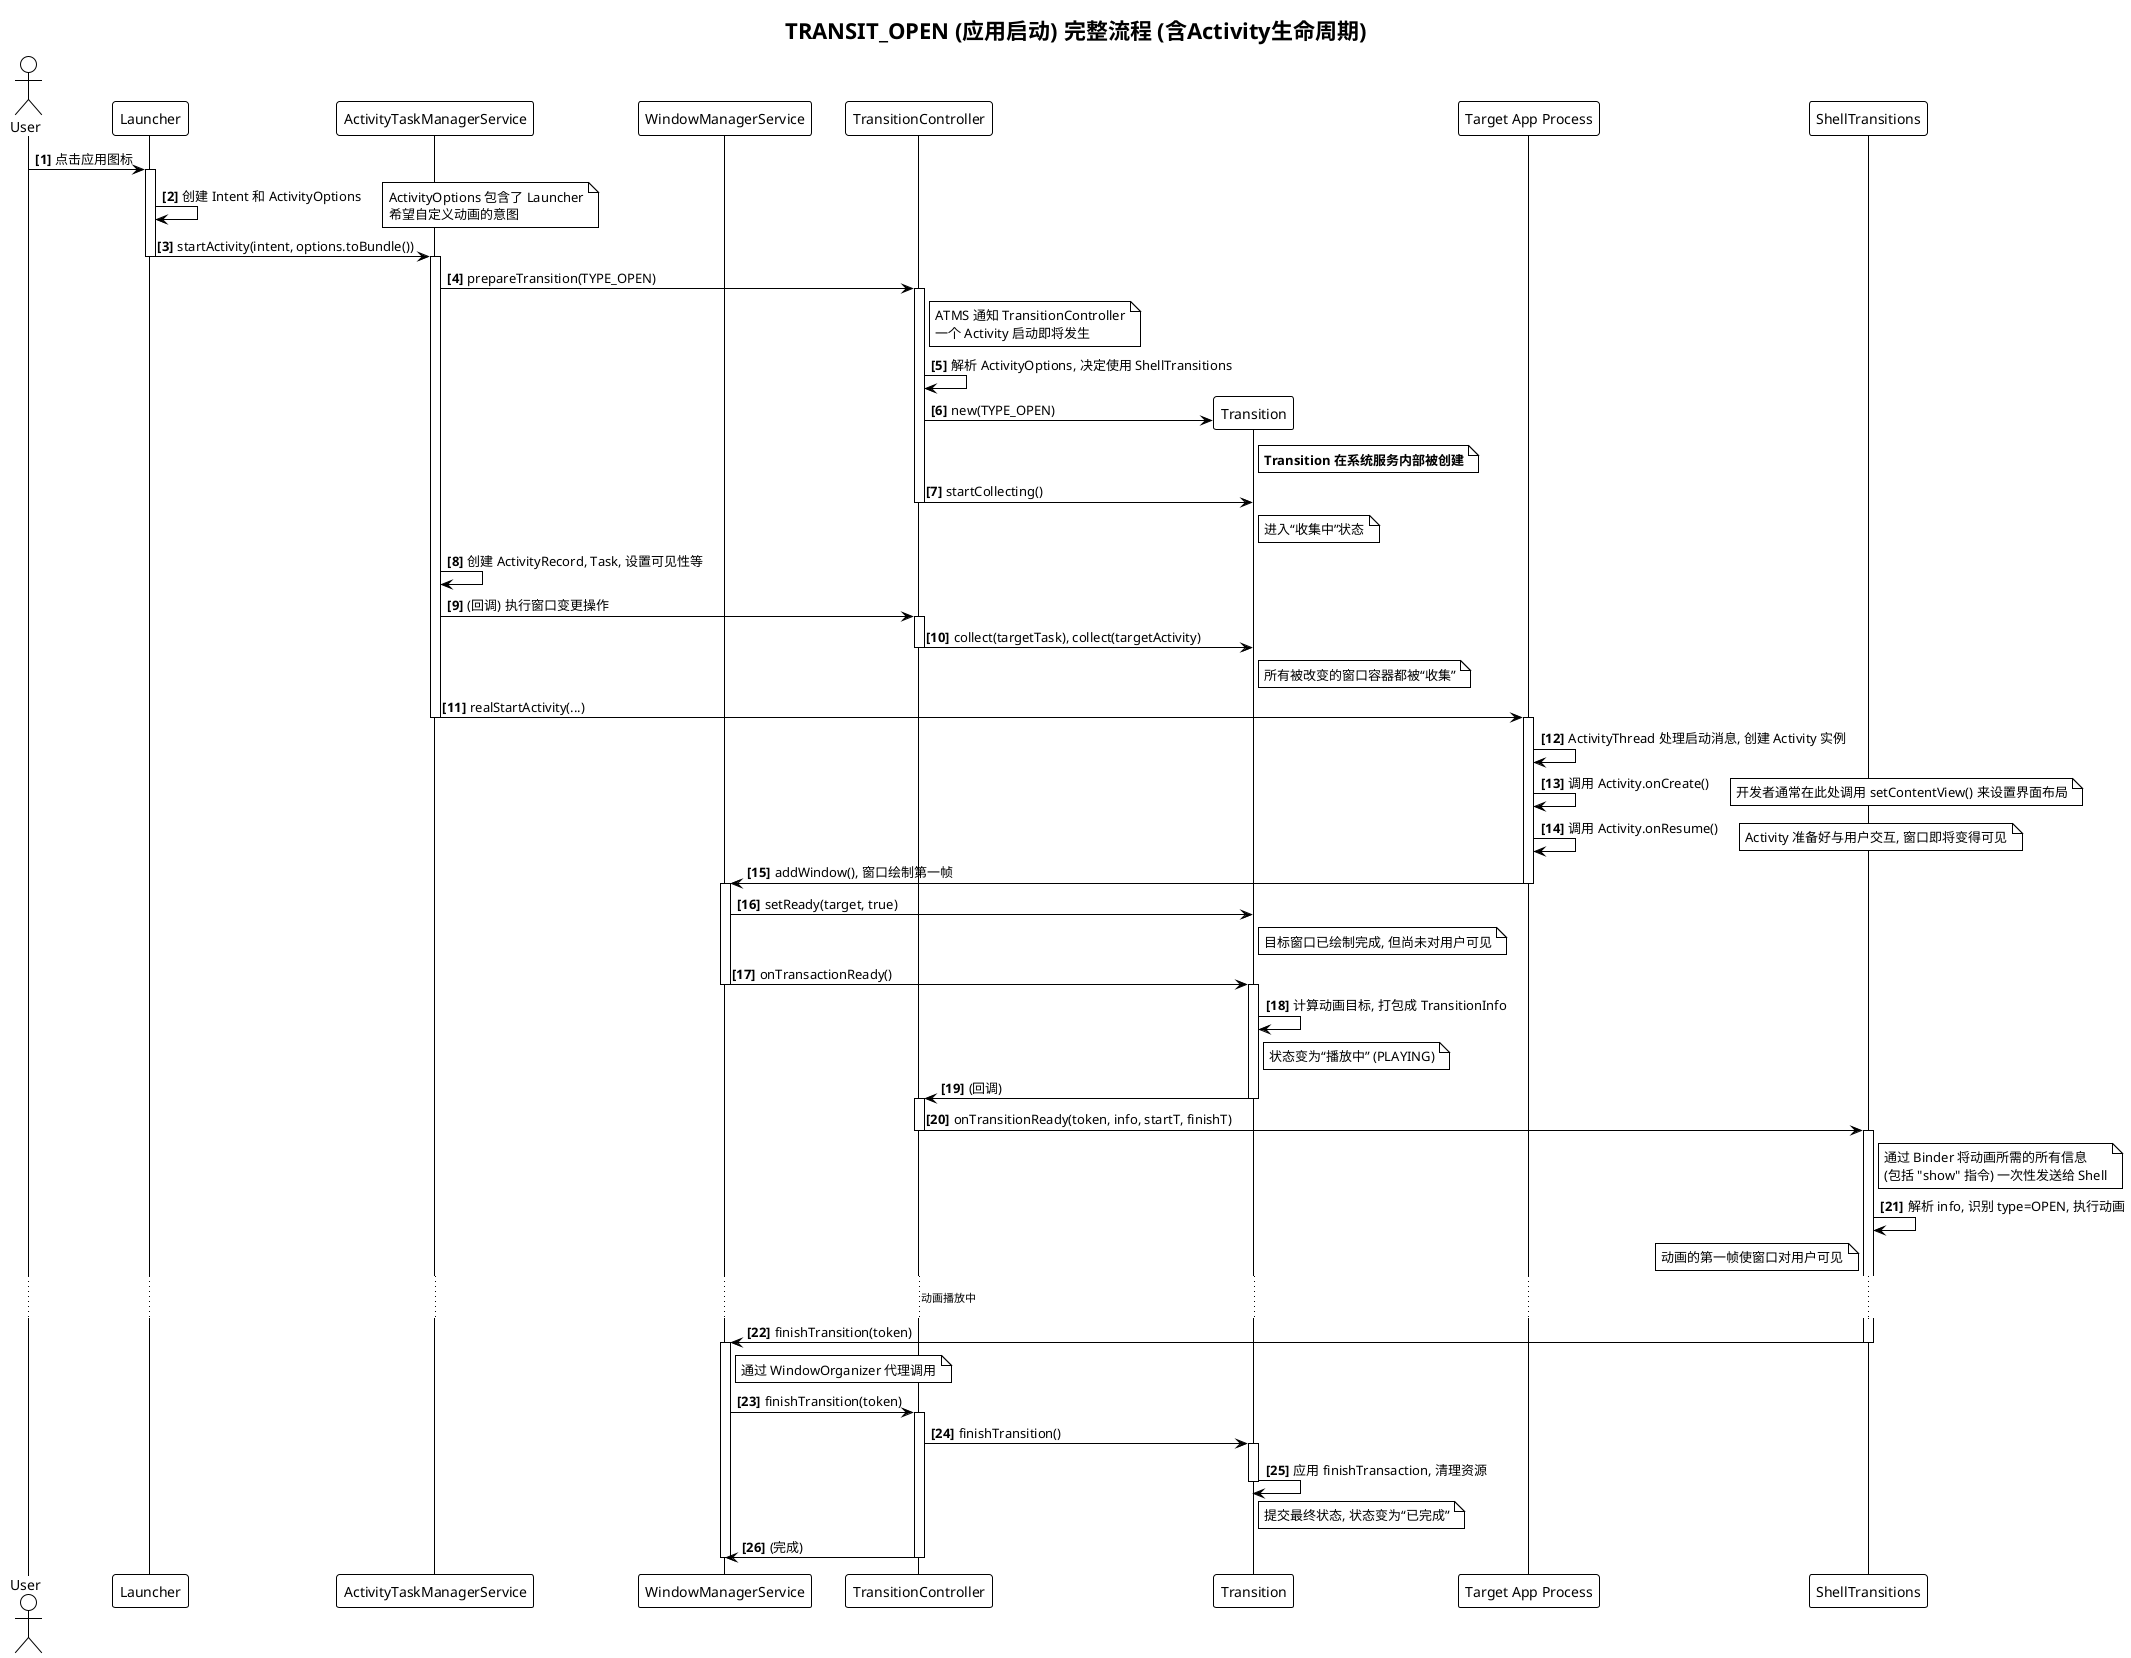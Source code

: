 @startuml
!theme plain

title TRANSIT_OPEN (应用启动) 完整流程 (含Activity生命周期)

actor User
participant "Launcher"
participant "ActivityTaskManagerService"
participant "WindowManagerService"
participant "TransitionController"
participant "Transition"
participant "Target App Process"
participant "ShellTransitions"

autonumber "<b>[0]"

' Phase 1: Initiation via ActivityOptions
User -> "Launcher": 点击应用图标
activate "Launcher"

"Launcher" -> "Launcher": 创建 Intent 和 ActivityOptions
note right: ActivityOptions 包含了 Launcher\n希望自定义动画的意图
"Launcher" -> "ActivityTaskManagerService": startActivity(intent, options.toBundle())
deactivate "Launcher"
activate "ActivityTaskManagerService"

"ActivityTaskManagerService" -> "TransitionController": prepareTransition(TYPE_OPEN)
note right of "TransitionController": ATMS 通知 TransitionController\n一个 Activity 启动即将发生
activate "TransitionController"

"TransitionController" -> "TransitionController": 解析 ActivityOptions, 决定使用 ShellTransitions

create "Transition"
"TransitionController" -> "Transition": new(TYPE_OPEN)
note right of "Transition": **Transition 在系统服务内部被创建**
"TransitionController" -> "Transition": startCollecting()
note right of "Transition": 进入“收集中”状态

deactivate "TransitionController"

' Phase 2: State Collection & Sync
"ActivityTaskManagerService" -> "ActivityTaskManagerService": 创建 ActivityRecord, Task, 设置可见性等
"ActivityTaskManagerService" -> "TransitionController": (回调) 执行窗口变更操作
activate "TransitionController"
"TransitionController" -> "Transition": collect(targetTask), collect(targetActivity)
note right of "Transition": 所有被改变的窗口容器都被“收集”
deactivate "TransitionController"

"ActivityTaskManagerService" -> "Target App Process": realStartActivity(...)
deactivate "ActivityTaskManagerService"
activate "Target App Process"

' --- Activity 生命周期步骤 ---
"Target App Process" -> "Target App Process": ActivityThread 处理启动消息, 创建 Activity 实例
"Target App Process" -> "Target App Process": 调用 Activity.onCreate()
note right: 开发者通常在此处调用 setContentView() 来设置界面布局
"Target App Process" -> "Target App Process": 调用 Activity.onResume()
note right: Activity 准备好与用户交互, 窗口即将变得可见

"Target App Process" -> "WindowManagerService": addWindow(), 窗口绘制第一帧
deactivate "Target App Process"
activate "WindowManagerService"

"WindowManagerService" -> "Transition": setReady(target, true)
note right of "Transition": 目标窗口已绘制完成, 但尚未对用户可见

' Phase 3: Animation Dispatch
"WindowManagerService" -> "Transition": onTransactionReady()
deactivate "WindowManagerService"
activate "Transition"
"Transition" -> "Transition": 计算动画目标, 打包成 TransitionInfo
note right of "Transition": 状态变为“播放中” (PLAYING)
"Transition" -> "TransitionController": (回调)
deactivate "Transition"
activate "TransitionController"

"TransitionController" -> "ShellTransitions": onTransitionReady(token, info, startT, finishT)
note right of "ShellTransitions"
  通过 Binder 将动画所需的所有信息
  (包括 "show" 指令) 一次性发送给 Shell
end note
deactivate "TransitionController"

' Phase 4 & 5: Animation & Completion
activate "ShellTransitions"
"ShellTransitions" -> "ShellTransitions": 解析 info, 识别 type=OPEN, 执行动画
note left of "ShellTransitions": 动画的第一帧使窗口对用户可见
... 动画播放中 ...

"ShellTransitions" -> "WindowManagerService": finishTransition(token)
note right of "WindowManagerService": 通过 WindowOrganizer 代理调用
deactivate "ShellTransitions"

activate "WindowManagerService"
"WindowManagerService" -> "TransitionController": finishTransition(token)
activate "TransitionController"
"TransitionController" -> "Transition": finishTransition()
activate "Transition"
"Transition" -> "Transition": 应用 finishTransaction, 清理资源
note right of "Transition": 提交最终状态, 状态变为“已完成”
deactivate "Transition"
"TransitionController" -> "WindowManagerService": (完成)
deactivate "TransitionController"
deactivate "WindowManagerService"

@enduml